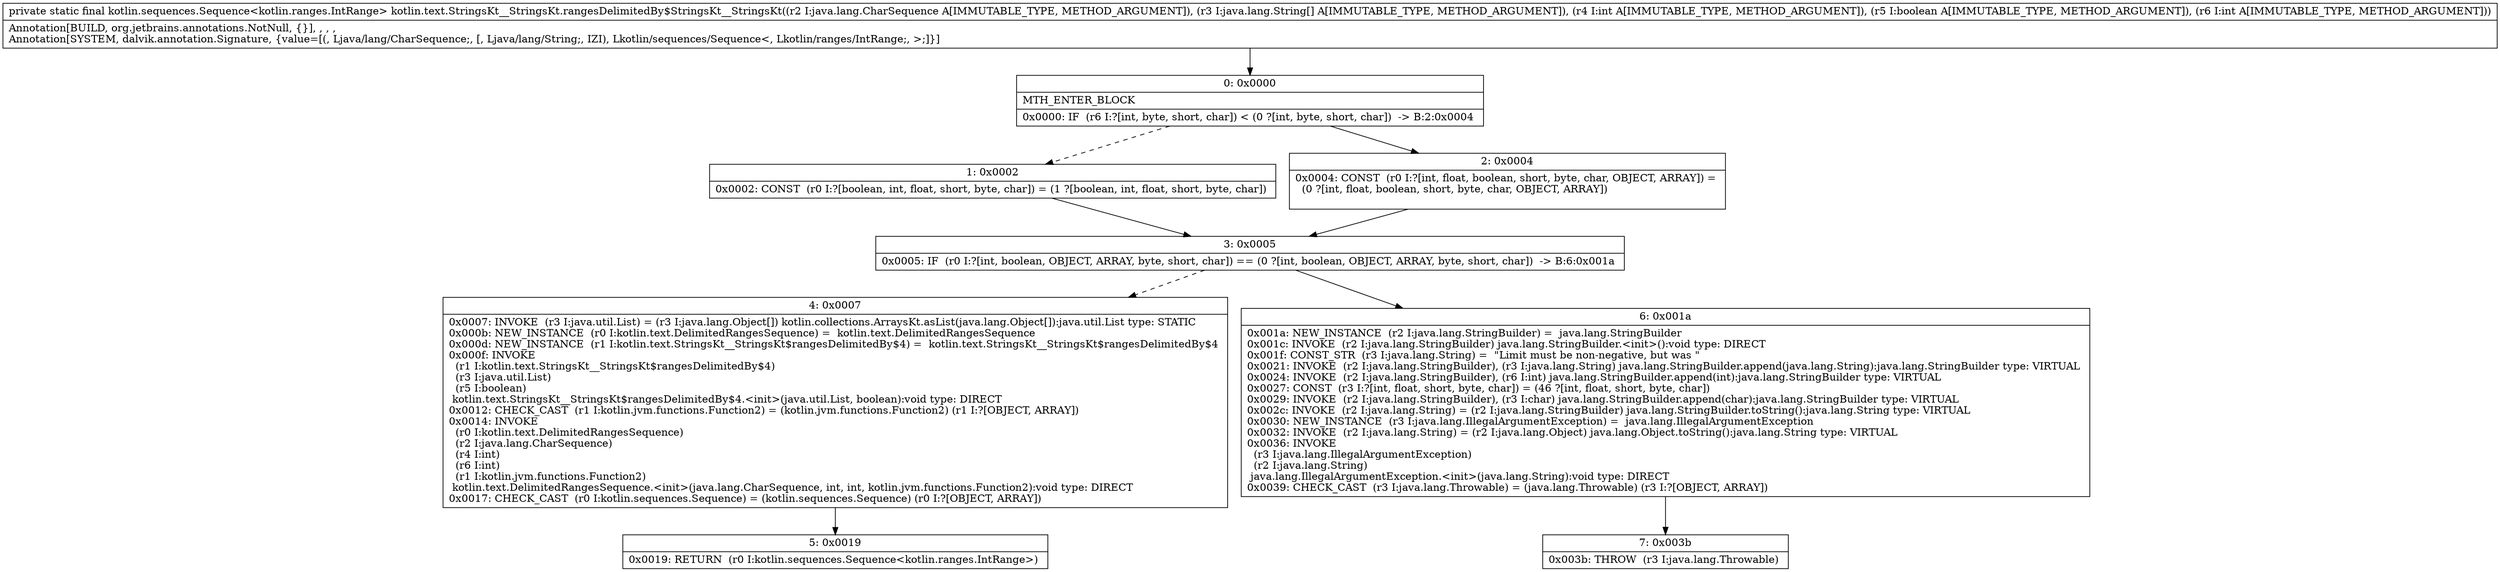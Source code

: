 digraph "CFG forkotlin.text.StringsKt__StringsKt.rangesDelimitedBy$StringsKt__StringsKt(Ljava\/lang\/CharSequence;[Ljava\/lang\/String;IZI)Lkotlin\/sequences\/Sequence;" {
Node_0 [shape=record,label="{0\:\ 0x0000|MTH_ENTER_BLOCK\l|0x0000: IF  (r6 I:?[int, byte, short, char]) \< (0 ?[int, byte, short, char])  \-\> B:2:0x0004 \l}"];
Node_1 [shape=record,label="{1\:\ 0x0002|0x0002: CONST  (r0 I:?[boolean, int, float, short, byte, char]) = (1 ?[boolean, int, float, short, byte, char]) \l}"];
Node_2 [shape=record,label="{2\:\ 0x0004|0x0004: CONST  (r0 I:?[int, float, boolean, short, byte, char, OBJECT, ARRAY]) = \l  (0 ?[int, float, boolean, short, byte, char, OBJECT, ARRAY])\l \l}"];
Node_3 [shape=record,label="{3\:\ 0x0005|0x0005: IF  (r0 I:?[int, boolean, OBJECT, ARRAY, byte, short, char]) == (0 ?[int, boolean, OBJECT, ARRAY, byte, short, char])  \-\> B:6:0x001a \l}"];
Node_4 [shape=record,label="{4\:\ 0x0007|0x0007: INVOKE  (r3 I:java.util.List) = (r3 I:java.lang.Object[]) kotlin.collections.ArraysKt.asList(java.lang.Object[]):java.util.List type: STATIC \l0x000b: NEW_INSTANCE  (r0 I:kotlin.text.DelimitedRangesSequence) =  kotlin.text.DelimitedRangesSequence \l0x000d: NEW_INSTANCE  (r1 I:kotlin.text.StringsKt__StringsKt$rangesDelimitedBy$4) =  kotlin.text.StringsKt__StringsKt$rangesDelimitedBy$4 \l0x000f: INVOKE  \l  (r1 I:kotlin.text.StringsKt__StringsKt$rangesDelimitedBy$4)\l  (r3 I:java.util.List)\l  (r5 I:boolean)\l kotlin.text.StringsKt__StringsKt$rangesDelimitedBy$4.\<init\>(java.util.List, boolean):void type: DIRECT \l0x0012: CHECK_CAST  (r1 I:kotlin.jvm.functions.Function2) = (kotlin.jvm.functions.Function2) (r1 I:?[OBJECT, ARRAY]) \l0x0014: INVOKE  \l  (r0 I:kotlin.text.DelimitedRangesSequence)\l  (r2 I:java.lang.CharSequence)\l  (r4 I:int)\l  (r6 I:int)\l  (r1 I:kotlin.jvm.functions.Function2)\l kotlin.text.DelimitedRangesSequence.\<init\>(java.lang.CharSequence, int, int, kotlin.jvm.functions.Function2):void type: DIRECT \l0x0017: CHECK_CAST  (r0 I:kotlin.sequences.Sequence) = (kotlin.sequences.Sequence) (r0 I:?[OBJECT, ARRAY]) \l}"];
Node_5 [shape=record,label="{5\:\ 0x0019|0x0019: RETURN  (r0 I:kotlin.sequences.Sequence\<kotlin.ranges.IntRange\>) \l}"];
Node_6 [shape=record,label="{6\:\ 0x001a|0x001a: NEW_INSTANCE  (r2 I:java.lang.StringBuilder) =  java.lang.StringBuilder \l0x001c: INVOKE  (r2 I:java.lang.StringBuilder) java.lang.StringBuilder.\<init\>():void type: DIRECT \l0x001f: CONST_STR  (r3 I:java.lang.String) =  \"Limit must be non\-negative, but was \" \l0x0021: INVOKE  (r2 I:java.lang.StringBuilder), (r3 I:java.lang.String) java.lang.StringBuilder.append(java.lang.String):java.lang.StringBuilder type: VIRTUAL \l0x0024: INVOKE  (r2 I:java.lang.StringBuilder), (r6 I:int) java.lang.StringBuilder.append(int):java.lang.StringBuilder type: VIRTUAL \l0x0027: CONST  (r3 I:?[int, float, short, byte, char]) = (46 ?[int, float, short, byte, char]) \l0x0029: INVOKE  (r2 I:java.lang.StringBuilder), (r3 I:char) java.lang.StringBuilder.append(char):java.lang.StringBuilder type: VIRTUAL \l0x002c: INVOKE  (r2 I:java.lang.String) = (r2 I:java.lang.StringBuilder) java.lang.StringBuilder.toString():java.lang.String type: VIRTUAL \l0x0030: NEW_INSTANCE  (r3 I:java.lang.IllegalArgumentException) =  java.lang.IllegalArgumentException \l0x0032: INVOKE  (r2 I:java.lang.String) = (r2 I:java.lang.Object) java.lang.Object.toString():java.lang.String type: VIRTUAL \l0x0036: INVOKE  \l  (r3 I:java.lang.IllegalArgumentException)\l  (r2 I:java.lang.String)\l java.lang.IllegalArgumentException.\<init\>(java.lang.String):void type: DIRECT \l0x0039: CHECK_CAST  (r3 I:java.lang.Throwable) = (java.lang.Throwable) (r3 I:?[OBJECT, ARRAY]) \l}"];
Node_7 [shape=record,label="{7\:\ 0x003b|0x003b: THROW  (r3 I:java.lang.Throwable) \l}"];
MethodNode[shape=record,label="{private static final kotlin.sequences.Sequence\<kotlin.ranges.IntRange\> kotlin.text.StringsKt__StringsKt.rangesDelimitedBy$StringsKt__StringsKt((r2 I:java.lang.CharSequence A[IMMUTABLE_TYPE, METHOD_ARGUMENT]), (r3 I:java.lang.String[] A[IMMUTABLE_TYPE, METHOD_ARGUMENT]), (r4 I:int A[IMMUTABLE_TYPE, METHOD_ARGUMENT]), (r5 I:boolean A[IMMUTABLE_TYPE, METHOD_ARGUMENT]), (r6 I:int A[IMMUTABLE_TYPE, METHOD_ARGUMENT]))  | Annotation[BUILD, org.jetbrains.annotations.NotNull, \{\}], , , , \lAnnotation[SYSTEM, dalvik.annotation.Signature, \{value=[(, Ljava\/lang\/CharSequence;, [, Ljava\/lang\/String;, IZI), Lkotlin\/sequences\/Sequence\<, Lkotlin\/ranges\/IntRange;, \>;]\}]\l}"];
MethodNode -> Node_0;
Node_0 -> Node_1[style=dashed];
Node_0 -> Node_2;
Node_1 -> Node_3;
Node_2 -> Node_3;
Node_3 -> Node_4[style=dashed];
Node_3 -> Node_6;
Node_4 -> Node_5;
Node_6 -> Node_7;
}

